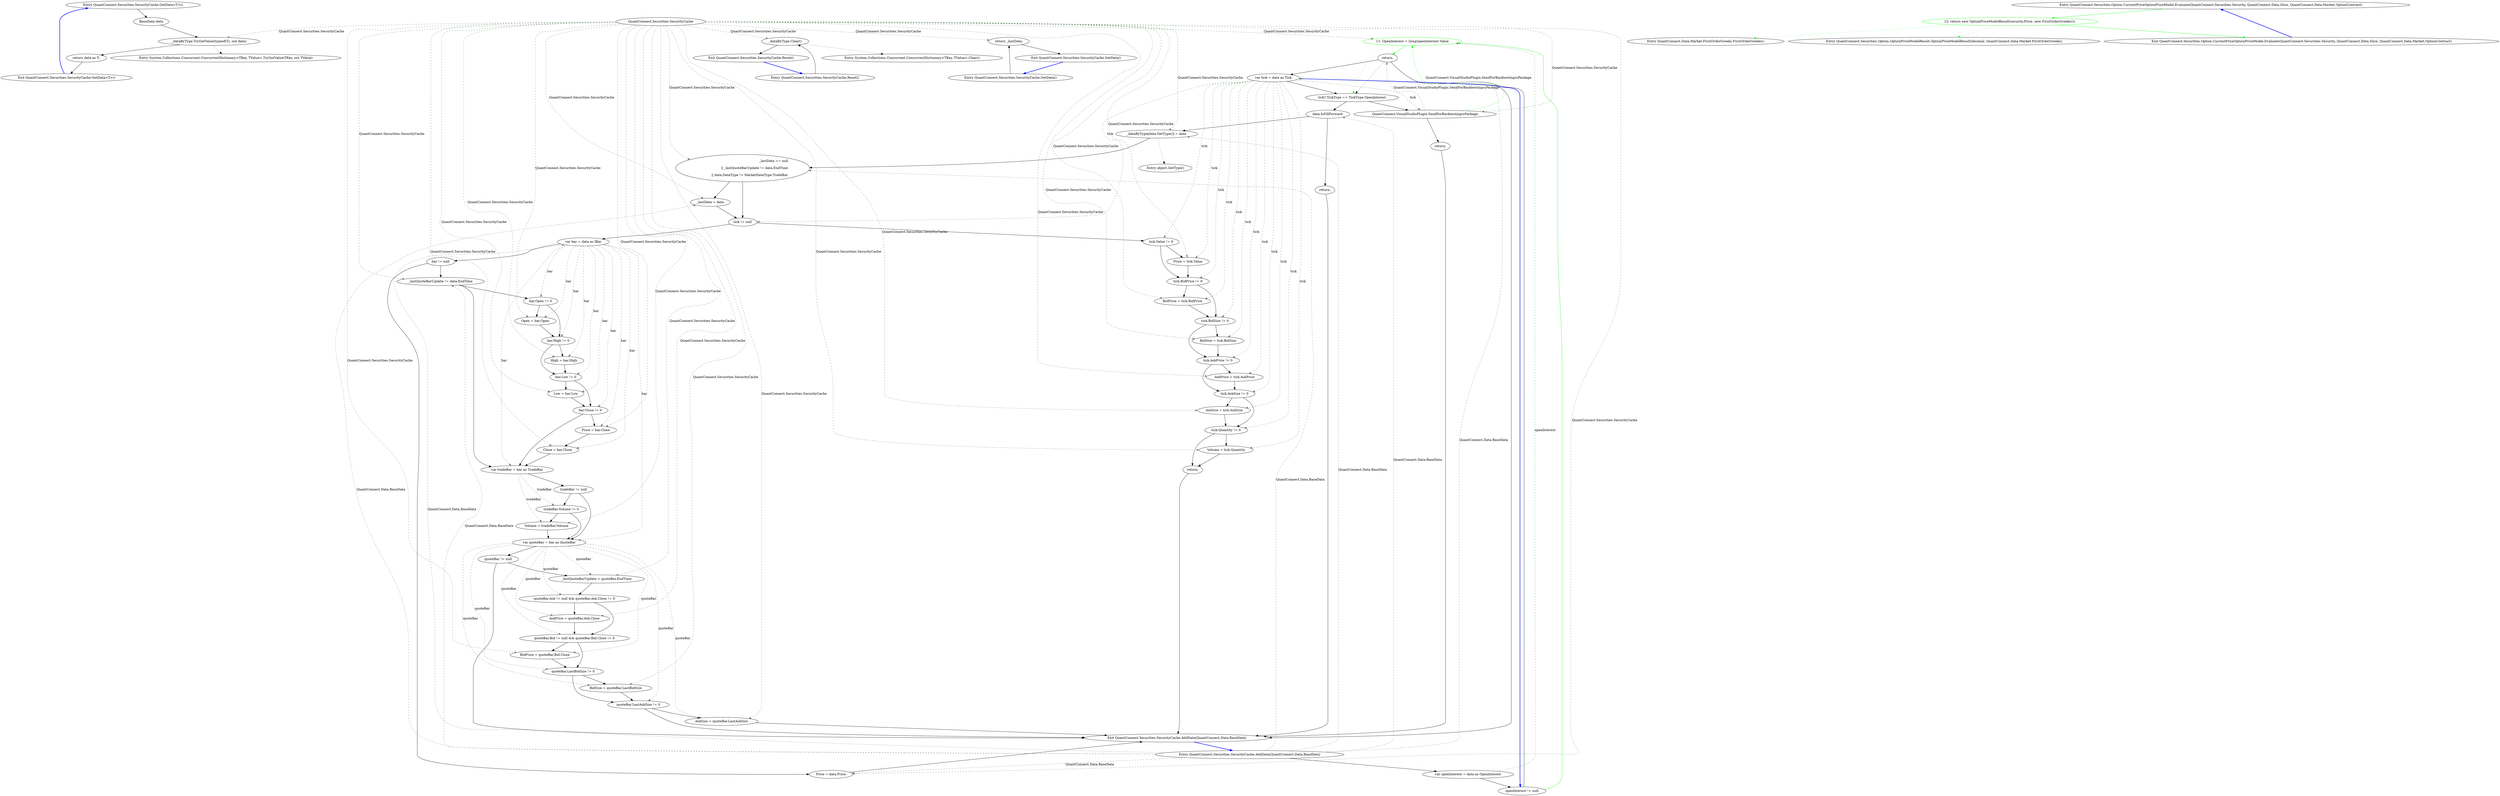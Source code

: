 digraph  {
m2_61 [cluster="QuantConnect.Securities.SecurityCache.GetData<T>()", file="SendForBacktestingcsPackage.cs", label="Entry QuantConnect.Securities.SecurityCache.GetData<T>()", span="196-196"];
m2_62 [cluster="QuantConnect.Securities.SecurityCache.GetData<T>()", file="SendForBacktestingcsPackage.cs", label="BaseData data", span="199-199"];
m2_63 [cluster="QuantConnect.Securities.SecurityCache.GetData<T>()", file="SendForBacktestingcsPackage.cs", label="_dataByType.TryGetValue(typeof(T), out data)", span="200-200"];
m2_64 [cluster="QuantConnect.Securities.SecurityCache.GetData<T>()", file="SendForBacktestingcsPackage.cs", label="return data as T;", span="201-201"];
m2_65 [cluster="QuantConnect.Securities.SecurityCache.GetData<T>()", file="SendForBacktestingcsPackage.cs", label="Exit QuantConnect.Securities.SecurityCache.GetData<T>()", span="196-196"];
m2_2 [cluster="QuantConnect.Securities.SecurityCache.AddData(QuantConnect.Data.BaseData)", file="SendForBacktestingcsPackage.cs", label="openInterest != null", span="101-101"];
m2_3 [cluster="QuantConnect.Securities.SecurityCache.AddData(QuantConnect.Data.BaseData)", color=green, community=0, file="SendForBacktestingcsPackage.cs", label="11: OpenInterest = (long)openInterest.Value", span="103-103"];
m2_4 [cluster="QuantConnect.Securities.SecurityCache.AddData(QuantConnect.Data.BaseData)", file="SendForBacktestingcsPackage.cs", label="return;", span="104-104"];
m2_5 [cluster="QuantConnect.Securities.SecurityCache.AddData(QuantConnect.Data.BaseData)", file="SendForBacktestingcsPackage.cs", label="var tick = data as Tick", span="107-107"];
m2_6 [cluster="QuantConnect.Securities.SecurityCache.AddData(QuantConnect.Data.BaseData)", file="SendForBacktestingcsPackage.cs", label="tick?.TickType == TickType.OpenInterest", span="108-108"];
m2_57 [cluster="object.GetType()", file="SendForBacktestingcsPackage.cs", label="Entry object.GetType()", span="0-0"];
m2_67 [cluster="QuantConnect.Securities.SecurityCache.Reset()", file="SendForBacktestingcsPackage.cs", label="Entry QuantConnect.Securities.SecurityCache.Reset()", span="207-207"];
m2_68 [cluster="QuantConnect.Securities.SecurityCache.Reset()", file="SendForBacktestingcsPackage.cs", label="_dataByType.Clear()", span="209-209"];
m2_69 [cluster="QuantConnect.Securities.SecurityCache.Reset()", file="SendForBacktestingcsPackage.cs", label="Exit QuantConnect.Securities.SecurityCache.Reset()", span="207-207"];
m2_70 [cluster="System.Collections.Concurrent.ConcurrentDictionary<TKey, TValue>.Clear()", file="SendForBacktestingcsPackage.cs", label="Entry System.Collections.Concurrent.ConcurrentDictionary<TKey, TValue>.Clear()", span="0-0"];
m2_58 [cluster="QuantConnect.Securities.SecurityCache.GetData()", file="SendForBacktestingcsPackage.cs", label="Entry QuantConnect.Securities.SecurityCache.GetData()", span="186-186"];
m2_59 [cluster="QuantConnect.Securities.SecurityCache.GetData()", file="SendForBacktestingcsPackage.cs", label="return _lastData;", span="188-188"];
m2_60 [cluster="QuantConnect.Securities.SecurityCache.GetData()", file="SendForBacktestingcsPackage.cs", label="Exit QuantConnect.Securities.SecurityCache.GetData()", span="186-186"];
m2_0 [cluster="QuantConnect.Securities.SecurityCache.AddData(QuantConnect.Data.BaseData)", file="SendForBacktestingcsPackage.cs", label="Entry QuantConnect.Securities.SecurityCache.AddData(QuantConnect.Data.BaseData)", span="98-98"];
m2_1 [cluster="QuantConnect.Securities.SecurityCache.AddData(QuantConnect.Data.BaseData)", file="SendForBacktestingcsPackage.cs", label="var openInterest = data as OpenInterest", span="100-100"];
m2_9 [cluster="QuantConnect.Securities.SecurityCache.AddData(QuantConnect.Data.BaseData)", file="SendForBacktestingcsPackage.cs", label="data.IsFillForward", span="115-115"];
m2_11 [cluster="QuantConnect.Securities.SecurityCache.AddData(QuantConnect.Data.BaseData)", file="SendForBacktestingcsPackage.cs", label="_dataByType[data.GetType()] = data", span="118-118"];
m2_12 [cluster="QuantConnect.Securities.SecurityCache.AddData(QuantConnect.Data.BaseData)", file="SendForBacktestingcsPackage.cs", label="_lastData == null\r\n              || _lastQuoteBarUpdate != data.EndTime\r\n              || data.DataType != MarketDataType.TradeBar", span="123-125"];
m2_13 [cluster="QuantConnect.Securities.SecurityCache.AddData(QuantConnect.Data.BaseData)", file="SendForBacktestingcsPackage.cs", label="_lastData = data", span="127-127"];
m2_28 [cluster="QuantConnect.Securities.SecurityCache.AddData(QuantConnect.Data.BaseData)", file="SendForBacktestingcsPackage.cs", label="var bar = data as IBar", span="145-145"];
m2_30 [cluster="QuantConnect.Securities.SecurityCache.AddData(QuantConnect.Data.BaseData)", file="SendForBacktestingcsPackage.cs", label="_lastQuoteBarUpdate != data.EndTime", span="148-148"];
m2_55 [cluster="QuantConnect.Securities.SecurityCache.AddData(QuantConnect.Data.BaseData)", file="SendForBacktestingcsPackage.cs", label="Price = data.Price", span="178-178"];
m2_7 [cluster="QuantConnect.Securities.SecurityCache.AddData(QuantConnect.Data.BaseData)", file="SendForBacktestingcsPackage.cs", label="QuantConnect.VisualStudioPlugin.SendForBacktestingcsPackage", span=""];
m2_14 [cluster="QuantConnect.Securities.SecurityCache.AddData(QuantConnect.Data.BaseData)", file="SendForBacktestingcsPackage.cs", label="tick != null", span="130-130"];
m2_15 [cluster="QuantConnect.Securities.SecurityCache.AddData(QuantConnect.Data.BaseData)", file="SendForBacktestingcsPackage.cs", label="tick.Value != 0", span="132-132"];
m2_16 [cluster="QuantConnect.Securities.SecurityCache.AddData(QuantConnect.Data.BaseData)", file="SendForBacktestingcsPackage.cs", label="Price = tick.Value", span="132-132"];
m2_17 [cluster="QuantConnect.Securities.SecurityCache.AddData(QuantConnect.Data.BaseData)", file="SendForBacktestingcsPackage.cs", label="tick.BidPrice != 0", span="134-134"];
m2_18 [cluster="QuantConnect.Securities.SecurityCache.AddData(QuantConnect.Data.BaseData)", file="SendForBacktestingcsPackage.cs", label="BidPrice = tick.BidPrice", span="134-134"];
m2_19 [cluster="QuantConnect.Securities.SecurityCache.AddData(QuantConnect.Data.BaseData)", file="SendForBacktestingcsPackage.cs", label="tick.BidSize != 0", span="135-135"];
m2_20 [cluster="QuantConnect.Securities.SecurityCache.AddData(QuantConnect.Data.BaseData)", file="SendForBacktestingcsPackage.cs", label="BidSize = tick.BidSize", span="135-135"];
m2_21 [cluster="QuantConnect.Securities.SecurityCache.AddData(QuantConnect.Data.BaseData)", file="SendForBacktestingcsPackage.cs", label="tick.AskPrice != 0", span="137-137"];
m2_22 [cluster="QuantConnect.Securities.SecurityCache.AddData(QuantConnect.Data.BaseData)", file="SendForBacktestingcsPackage.cs", label="AskPrice = tick.AskPrice", span="137-137"];
m2_23 [cluster="QuantConnect.Securities.SecurityCache.AddData(QuantConnect.Data.BaseData)", file="SendForBacktestingcsPackage.cs", label="tick.AskSize != 0", span="138-138"];
m2_24 [cluster="QuantConnect.Securities.SecurityCache.AddData(QuantConnect.Data.BaseData)", file="SendForBacktestingcsPackage.cs", label="AskSize = tick.AskSize", span="138-138"];
m2_25 [cluster="QuantConnect.Securities.SecurityCache.AddData(QuantConnect.Data.BaseData)", file="SendForBacktestingcsPackage.cs", label="tick.Quantity != 0", span="140-140"];
m2_26 [cluster="QuantConnect.Securities.SecurityCache.AddData(QuantConnect.Data.BaseData)", file="SendForBacktestingcsPackage.cs", label="Volume = tick.Quantity", span="140-140"];
m2_8 [cluster="QuantConnect.Securities.SecurityCache.AddData(QuantConnect.Data.BaseData)", file="SendForBacktestingcsPackage.cs", label="return;", span="111-111"];
m2_10 [cluster="QuantConnect.Securities.SecurityCache.AddData(QuantConnect.Data.BaseData)", file="SendForBacktestingcsPackage.cs", label="return;", span="115-115"];
m2_27 [cluster="QuantConnect.Securities.SecurityCache.AddData(QuantConnect.Data.BaseData)", file="SendForBacktestingcsPackage.cs", label="return;", span="142-142"];
m2_29 [cluster="QuantConnect.Securities.SecurityCache.AddData(QuantConnect.Data.BaseData)", file="SendForBacktestingcsPackage.cs", label="bar != null", span="146-146"];
m2_31 [cluster="QuantConnect.Securities.SecurityCache.AddData(QuantConnect.Data.BaseData)", file="SendForBacktestingcsPackage.cs", label="bar.Open != 0", span="150-150"];
m2_32 [cluster="QuantConnect.Securities.SecurityCache.AddData(QuantConnect.Data.BaseData)", file="SendForBacktestingcsPackage.cs", label="Open = bar.Open", span="150-150"];
m2_33 [cluster="QuantConnect.Securities.SecurityCache.AddData(QuantConnect.Data.BaseData)", file="SendForBacktestingcsPackage.cs", label="bar.High != 0", span="151-151"];
m2_34 [cluster="QuantConnect.Securities.SecurityCache.AddData(QuantConnect.Data.BaseData)", file="SendForBacktestingcsPackage.cs", label="High = bar.High", span="151-151"];
m2_35 [cluster="QuantConnect.Securities.SecurityCache.AddData(QuantConnect.Data.BaseData)", file="SendForBacktestingcsPackage.cs", label="bar.Low != 0", span="152-152"];
m2_36 [cluster="QuantConnect.Securities.SecurityCache.AddData(QuantConnect.Data.BaseData)", file="SendForBacktestingcsPackage.cs", label="Low = bar.Low", span="152-152"];
m2_37 [cluster="QuantConnect.Securities.SecurityCache.AddData(QuantConnect.Data.BaseData)", file="SendForBacktestingcsPackage.cs", label="bar.Close != 0", span="153-153"];
m2_38 [cluster="QuantConnect.Securities.SecurityCache.AddData(QuantConnect.Data.BaseData)", file="SendForBacktestingcsPackage.cs", label="Price = bar.Close", span="155-155"];
m2_39 [cluster="QuantConnect.Securities.SecurityCache.AddData(QuantConnect.Data.BaseData)", file="SendForBacktestingcsPackage.cs", label="Close = bar.Close", span="156-156"];
m2_40 [cluster="QuantConnect.Securities.SecurityCache.AddData(QuantConnect.Data.BaseData)", file="SendForBacktestingcsPackage.cs", label="var tradeBar = bar as TradeBar", span="160-160"];
m2_44 [cluster="QuantConnect.Securities.SecurityCache.AddData(QuantConnect.Data.BaseData)", file="SendForBacktestingcsPackage.cs", label="var quoteBar = bar as QuoteBar", span="166-166"];
m2_41 [cluster="QuantConnect.Securities.SecurityCache.AddData(QuantConnect.Data.BaseData)", file="SendForBacktestingcsPackage.cs", label="tradeBar != null", span="161-161"];
m2_42 [cluster="QuantConnect.Securities.SecurityCache.AddData(QuantConnect.Data.BaseData)", file="SendForBacktestingcsPackage.cs", label="tradeBar.Volume != 0", span="163-163"];
m2_43 [cluster="QuantConnect.Securities.SecurityCache.AddData(QuantConnect.Data.BaseData)", file="SendForBacktestingcsPackage.cs", label="Volume = tradeBar.Volume", span="163-163"];
m2_45 [cluster="QuantConnect.Securities.SecurityCache.AddData(QuantConnect.Data.BaseData)", file="SendForBacktestingcsPackage.cs", label="quoteBar != null", span="167-167"];
m2_46 [cluster="QuantConnect.Securities.SecurityCache.AddData(QuantConnect.Data.BaseData)", file="SendForBacktestingcsPackage.cs", label="_lastQuoteBarUpdate = quoteBar.EndTime", span="169-169"];
m2_47 [cluster="QuantConnect.Securities.SecurityCache.AddData(QuantConnect.Data.BaseData)", file="SendForBacktestingcsPackage.cs", label="quoteBar.Ask != null && quoteBar.Ask.Close != 0", span="170-170"];
m2_48 [cluster="QuantConnect.Securities.SecurityCache.AddData(QuantConnect.Data.BaseData)", file="SendForBacktestingcsPackage.cs", label="AskPrice = quoteBar.Ask.Close", span="170-170"];
m2_49 [cluster="QuantConnect.Securities.SecurityCache.AddData(QuantConnect.Data.BaseData)", file="SendForBacktestingcsPackage.cs", label="quoteBar.Bid != null && quoteBar.Bid.Close != 0", span="171-171"];
m2_50 [cluster="QuantConnect.Securities.SecurityCache.AddData(QuantConnect.Data.BaseData)", file="SendForBacktestingcsPackage.cs", label="BidPrice = quoteBar.Bid.Close", span="171-171"];
m2_51 [cluster="QuantConnect.Securities.SecurityCache.AddData(QuantConnect.Data.BaseData)", file="SendForBacktestingcsPackage.cs", label="quoteBar.LastBidSize != 0", span="172-172"];
m2_52 [cluster="QuantConnect.Securities.SecurityCache.AddData(QuantConnect.Data.BaseData)", file="SendForBacktestingcsPackage.cs", label="BidSize = quoteBar.LastBidSize", span="172-172"];
m2_53 [cluster="QuantConnect.Securities.SecurityCache.AddData(QuantConnect.Data.BaseData)", file="SendForBacktestingcsPackage.cs", label="quoteBar.LastAskSize != 0", span="173-173"];
m2_54 [cluster="QuantConnect.Securities.SecurityCache.AddData(QuantConnect.Data.BaseData)", file="SendForBacktestingcsPackage.cs", label="AskSize = quoteBar.LastAskSize", span="173-173"];
m2_56 [cluster="QuantConnect.Securities.SecurityCache.AddData(QuantConnect.Data.BaseData)", file="SendForBacktestingcsPackage.cs", label="Exit QuantConnect.Securities.SecurityCache.AddData(QuantConnect.Data.BaseData)", span="98-98"];
m2_66 [cluster="System.Collections.Concurrent.ConcurrentDictionary<TKey, TValue>.TryGetValue(TKey, out TValue)", file="SendForBacktestingcsPackage.cs", label="Entry System.Collections.Concurrent.ConcurrentDictionary<TKey, TValue>.TryGetValue(TKey, out TValue)", span="0-0"];
m2_71 [file="SendForBacktestingcsPackage.cs", label="QuantConnect.Securities.SecurityCache", span=""];
m3_0 [cluster="QuantConnect.Securities.Option.CurrentPriceOptionPriceModel.Evaluate(QuantConnect.Securities.Security, QuantConnect.Data.Slice, QuantConnect.Data.Market.OptionContract)", file="SolutionExplorerMenuCommand.cs", label="Entry QuantConnect.Securities.Option.CurrentPriceOptionPriceModel.Evaluate(QuantConnect.Securities.Security, QuantConnect.Data.Slice, QuantConnect.Data.Market.OptionContract)", span="37-37"];
m3_1 [cluster="QuantConnect.Securities.Option.CurrentPriceOptionPriceModel.Evaluate(QuantConnect.Securities.Security, QuantConnect.Data.Slice, QuantConnect.Data.Market.OptionContract)", color=green, community=0, file="SolutionExplorerMenuCommand.cs", label="12: return new OptionPriceModelResult(security.Price, new FirstOrderGreeks());", span="39-39"];
m3_2 [cluster="QuantConnect.Securities.Option.CurrentPriceOptionPriceModel.Evaluate(QuantConnect.Securities.Security, QuantConnect.Data.Slice, QuantConnect.Data.Market.OptionContract)", file="SolutionExplorerMenuCommand.cs", label="Exit QuantConnect.Securities.Option.CurrentPriceOptionPriceModel.Evaluate(QuantConnect.Securities.Security, QuantConnect.Data.Slice, QuantConnect.Data.Market.OptionContract)", span="37-37"];
m3_4 [cluster="QuantConnect.Data.Market.FirstOrderGreeks.FirstOrderGreeks()", file="SolutionExplorerMenuCommand.cs", label="Entry QuantConnect.Data.Market.FirstOrderGreeks.FirstOrderGreeks()", span="89-89"];
m3_3 [cluster="QuantConnect.Securities.Option.OptionPriceModelResult.OptionPriceModelResult(decimal, QuantConnect.Data.Market.FirstOrderGreeks)", file="SolutionExplorerMenuCommand.cs", label="Entry QuantConnect.Securities.Option.OptionPriceModelResult.OptionPriceModelResult(decimal, QuantConnect.Data.Market.FirstOrderGreeks)", span="45-45"];
m2_61 -> m2_62  [key=0, style=solid];
m2_62 -> m2_63  [key=0, style=solid];
m2_63 -> m2_64  [key=0, style=solid];
m2_63 -> m2_66  [key=2, style=dotted];
m2_64 -> m2_65  [key=0, style=solid];
m2_65 -> m2_61  [color=blue, key=0, style=bold];
m2_2 -> m2_3  [color=green, key=0, style=solid];
m2_2 -> m2_5  [key=0, style=solid];
m2_3 -> m2_4  [color=green, key=0, style=solid];
m2_3 -> m2_6  [color=green, key=2, style=dotted];
m2_4 -> m2_5  [key=0, style=solid];
m2_4 -> m2_6  [key=2, style=dotted];
m2_4 -> m2_56  [key=0, style=solid];
m2_5 -> m2_2  [color=blue, key=0, style=bold];
m2_5 -> m2_6  [key=0, style=solid];
m2_5 -> m2_7  [color=darkseagreen4, key=1, label=tick, style=dashed];
m2_5 -> m2_14  [color=darkseagreen4, key=1, label=tick, style=dashed];
m2_5 -> m2_15  [color=darkseagreen4, key=1, label=tick, style=dashed];
m2_5 -> m2_16  [color=darkseagreen4, key=1, label=tick, style=dashed];
m2_5 -> m2_17  [color=darkseagreen4, key=1, label=tick, style=dashed];
m2_5 -> m2_18  [color=darkseagreen4, key=1, label=tick, style=dashed];
m2_5 -> m2_19  [color=darkseagreen4, key=1, label=tick, style=dashed];
m2_5 -> m2_20  [color=darkseagreen4, key=1, label=tick, style=dashed];
m2_5 -> m2_21  [color=darkseagreen4, key=1, label=tick, style=dashed];
m2_5 -> m2_22  [color=darkseagreen4, key=1, label=tick, style=dashed];
m2_5 -> m2_23  [color=darkseagreen4, key=1, label=tick, style=dashed];
m2_5 -> m2_24  [color=darkseagreen4, key=1, label=tick, style=dashed];
m2_5 -> m2_25  [color=darkseagreen4, key=1, label=tick, style=dashed];
m2_5 -> m2_26  [color=darkseagreen4, key=1, label=tick, style=dashed];
m2_6 -> m2_7  [key=0, style=solid];
m2_6 -> m2_9  [key=0, style=solid];
m2_67 -> m2_68  [key=0, style=solid];
m2_68 -> m2_69  [key=0, style=solid];
m2_68 -> m2_70  [key=2, style=dotted];
m2_69 -> m2_67  [color=blue, key=0, style=bold];
m2_58 -> m2_59  [key=0, style=solid];
m2_59 -> m2_60  [key=0, style=solid];
m2_60 -> m2_58  [color=blue, key=0, style=bold];
m2_0 -> m2_1  [key=0, style=solid];
m2_0 -> m2_5  [color=darkseagreen4, key=1, label="QuantConnect.Data.BaseData", style=dashed];
m2_0 -> m2_9  [color=darkseagreen4, key=1, label="QuantConnect.Data.BaseData", style=dashed];
m2_0 -> m2_11  [color=darkseagreen4, key=1, label="QuantConnect.Data.BaseData", style=dashed];
m2_0 -> m2_12  [color=darkseagreen4, key=1, label="QuantConnect.Data.BaseData", style=dashed];
m2_0 -> m2_13  [color=darkseagreen4, key=1, label="QuantConnect.Data.BaseData", style=dashed];
m2_0 -> m2_28  [color=darkseagreen4, key=1, label="QuantConnect.Data.BaseData", style=dashed];
m2_0 -> m2_30  [color=darkseagreen4, key=1, label="QuantConnect.Data.BaseData", style=dashed];
m2_0 -> m2_55  [color=darkseagreen4, key=1, label="QuantConnect.Data.BaseData", style=dashed];
m2_1 -> m2_2  [key=0, style=solid];
m2_1 -> m2_3  [color=darkseagreen4, key=1, label=openInterest, style=dashed];
m2_9 -> m2_10  [key=0, style=solid];
m2_9 -> m2_11  [key=0, style=solid];
m2_11 -> m2_12  [key=0, style=solid];
m2_11 -> m2_57  [key=2, style=dotted];
m2_12 -> m2_13  [key=0, style=solid];
m2_12 -> m2_14  [key=0, style=solid];
m2_13 -> m2_14  [key=0, style=solid];
m2_28 -> m2_29  [key=0, style=solid];
m2_28 -> m2_31  [color=darkseagreen4, key=1, label=bar, style=dashed];
m2_28 -> m2_32  [color=darkseagreen4, key=1, label=bar, style=dashed];
m2_28 -> m2_33  [color=darkseagreen4, key=1, label=bar, style=dashed];
m2_28 -> m2_34  [color=darkseagreen4, key=1, label=bar, style=dashed];
m2_28 -> m2_35  [color=darkseagreen4, key=1, label=bar, style=dashed];
m2_28 -> m2_36  [color=darkseagreen4, key=1, label=bar, style=dashed];
m2_28 -> m2_37  [color=darkseagreen4, key=1, label=bar, style=dashed];
m2_28 -> m2_38  [color=darkseagreen4, key=1, label=bar, style=dashed];
m2_28 -> m2_39  [color=darkseagreen4, key=1, label=bar, style=dashed];
m2_28 -> m2_40  [color=darkseagreen4, key=1, label=bar, style=dashed];
m2_28 -> m2_44  [color=darkseagreen4, key=1, label=bar, style=dashed];
m2_30 -> m2_31  [key=0, style=solid];
m2_30 -> m2_40  [key=0, style=solid];
m2_55 -> m2_56  [key=0, style=solid];
m2_7 -> m2_8  [key=0, style=solid];
m2_7 -> m2_3  [color=green, key=1, label="QuantConnect.VisualStudioPlugin.SendForBacktestingcsPackage", style=dashed];
m2_7 -> m2_4  [color=darkseagreen4, key=1, label="QuantConnect.VisualStudioPlugin.SendForBacktestingcsPackage", style=dashed];
m2_14 -> m2_15  [key=0, style=solid];
m2_14 -> m2_28  [key=0, style=solid];
m2_15 -> m2_16  [key=0, style=solid];
m2_15 -> m2_17  [key=0, style=solid];
m2_16 -> m2_17  [key=0, style=solid];
m2_17 -> m2_18  [key=0, style=solid];
m2_17 -> m2_19  [key=0, style=solid];
m2_18 -> m2_19  [key=0, style=solid];
m2_19 -> m2_20  [key=0, style=solid];
m2_19 -> m2_21  [key=0, style=solid];
m2_20 -> m2_21  [key=0, style=solid];
m2_21 -> m2_22  [key=0, style=solid];
m2_21 -> m2_23  [key=0, style=solid];
m2_22 -> m2_23  [key=0, style=solid];
m2_23 -> m2_24  [key=0, style=solid];
m2_23 -> m2_25  [key=0, style=solid];
m2_24 -> m2_25  [key=0, style=solid];
m2_25 -> m2_26  [key=0, style=solid];
m2_25 -> m2_27  [key=0, style=solid];
m2_26 -> m2_27  [key=0, style=solid];
m2_8 -> m2_56  [key=0, style=solid];
m2_10 -> m2_56  [key=0, style=solid];
m2_27 -> m2_56  [key=0, style=solid];
m2_29 -> m2_30  [key=0, style=solid];
m2_29 -> m2_55  [key=0, style=solid];
m2_31 -> m2_32  [key=0, style=solid];
m2_31 -> m2_33  [key=0, style=solid];
m2_32 -> m2_33  [key=0, style=solid];
m2_33 -> m2_34  [key=0, style=solid];
m2_33 -> m2_35  [key=0, style=solid];
m2_34 -> m2_35  [key=0, style=solid];
m2_35 -> m2_36  [key=0, style=solid];
m2_35 -> m2_37  [key=0, style=solid];
m2_36 -> m2_37  [key=0, style=solid];
m2_37 -> m2_38  [key=0, style=solid];
m2_37 -> m2_40  [key=0, style=solid];
m2_38 -> m2_39  [key=0, style=solid];
m2_39 -> m2_40  [key=0, style=solid];
m2_40 -> m2_41  [key=0, style=solid];
m2_40 -> m2_42  [color=darkseagreen4, key=1, label=tradeBar, style=dashed];
m2_40 -> m2_43  [color=darkseagreen4, key=1, label=tradeBar, style=dashed];
m2_44 -> m2_45  [key=0, style=solid];
m2_44 -> m2_46  [color=darkseagreen4, key=1, label=quoteBar, style=dashed];
m2_44 -> m2_47  [color=darkseagreen4, key=1, label=quoteBar, style=dashed];
m2_44 -> m2_48  [color=darkseagreen4, key=1, label=quoteBar, style=dashed];
m2_44 -> m2_49  [color=darkseagreen4, key=1, label=quoteBar, style=dashed];
m2_44 -> m2_50  [color=darkseagreen4, key=1, label=quoteBar, style=dashed];
m2_44 -> m2_51  [color=darkseagreen4, key=1, label=quoteBar, style=dashed];
m2_44 -> m2_52  [color=darkseagreen4, key=1, label=quoteBar, style=dashed];
m2_44 -> m2_53  [color=darkseagreen4, key=1, label=quoteBar, style=dashed];
m2_44 -> m2_54  [color=darkseagreen4, key=1, label=quoteBar, style=dashed];
m2_41 -> m2_42  [key=0, style=solid];
m2_41 -> m2_44  [key=0, style=solid];
m2_42 -> m2_43  [key=0, style=solid];
m2_42 -> m2_44  [key=0, style=solid];
m2_43 -> m2_44  [key=0, style=solid];
m2_45 -> m2_46  [key=0, style=solid];
m2_45 -> m2_56  [key=0, style=solid];
m2_46 -> m2_47  [key=0, style=solid];
m2_47 -> m2_48  [key=0, style=solid];
m2_47 -> m2_49  [key=0, style=solid];
m2_48 -> m2_49  [key=0, style=solid];
m2_49 -> m2_50  [key=0, style=solid];
m2_49 -> m2_51  [key=0, style=solid];
m2_50 -> m2_51  [key=0, style=solid];
m2_51 -> m2_52  [key=0, style=solid];
m2_51 -> m2_53  [key=0, style=solid];
m2_52 -> m2_53  [key=0, style=solid];
m2_53 -> m2_54  [key=0, style=solid];
m2_53 -> m2_56  [key=0, style=solid];
m2_54 -> m2_56  [key=0, style=solid];
m2_56 -> m2_0  [color=blue, key=0, style=bold];
m2_71 -> m2_3  [color=darkseagreen4, key=1, label="QuantConnect.Securities.SecurityCache", style=dashed];
m2_71 -> m2_7  [color=darkseagreen4, key=1, label="QuantConnect.Securities.SecurityCache", style=dashed];
m2_71 -> m2_11  [color=darkseagreen4, key=1, label="QuantConnect.Securities.SecurityCache", style=dashed];
m2_71 -> m2_12  [color=darkseagreen4, key=1, label="QuantConnect.Securities.SecurityCache", style=dashed];
m2_71 -> m2_13  [color=darkseagreen4, key=1, label="QuantConnect.Securities.SecurityCache", style=dashed];
m2_71 -> m2_16  [color=darkseagreen4, key=1, label="QuantConnect.Securities.SecurityCache", style=dashed];
m2_71 -> m2_18  [color=darkseagreen4, key=1, label="QuantConnect.Securities.SecurityCache", style=dashed];
m2_71 -> m2_20  [color=darkseagreen4, key=1, label="QuantConnect.Securities.SecurityCache", style=dashed];
m2_71 -> m2_22  [color=darkseagreen4, key=1, label="QuantConnect.Securities.SecurityCache", style=dashed];
m2_71 -> m2_24  [color=darkseagreen4, key=1, label="QuantConnect.Securities.SecurityCache", style=dashed];
m2_71 -> m2_26  [color=darkseagreen4, key=1, label="QuantConnect.Securities.SecurityCache", style=dashed];
m2_71 -> m2_30  [color=darkseagreen4, key=1, label="QuantConnect.Securities.SecurityCache", style=dashed];
m2_71 -> m2_32  [color=darkseagreen4, key=1, label="QuantConnect.Securities.SecurityCache", style=dashed];
m2_71 -> m2_34  [color=darkseagreen4, key=1, label="QuantConnect.Securities.SecurityCache", style=dashed];
m2_71 -> m2_36  [color=darkseagreen4, key=1, label="QuantConnect.Securities.SecurityCache", style=dashed];
m2_71 -> m2_38  [color=darkseagreen4, key=1, label="QuantConnect.Securities.SecurityCache", style=dashed];
m2_71 -> m2_39  [color=darkseagreen4, key=1, label="QuantConnect.Securities.SecurityCache", style=dashed];
m2_71 -> m2_43  [color=darkseagreen4, key=1, label="QuantConnect.Securities.SecurityCache", style=dashed];
m2_71 -> m2_46  [color=darkseagreen4, key=1, label="QuantConnect.Securities.SecurityCache", style=dashed];
m2_71 -> m2_48  [color=darkseagreen4, key=1, label="QuantConnect.Securities.SecurityCache", style=dashed];
m2_71 -> m2_50  [color=darkseagreen4, key=1, label="QuantConnect.Securities.SecurityCache", style=dashed];
m2_71 -> m2_52  [color=darkseagreen4, key=1, label="QuantConnect.Securities.SecurityCache", style=dashed];
m2_71 -> m2_54  [color=darkseagreen4, key=1, label="QuantConnect.Securities.SecurityCache", style=dashed];
m2_71 -> m2_55  [color=darkseagreen4, key=1, label="QuantConnect.Securities.SecurityCache", style=dashed];
m2_71 -> m2_59  [color=darkseagreen4, key=1, label="QuantConnect.Securities.SecurityCache", style=dashed];
m2_71 -> m2_63  [color=darkseagreen4, key=1, label="QuantConnect.Securities.SecurityCache", style=dashed];
m2_71 -> m2_68  [color=darkseagreen4, key=1, label="QuantConnect.Securities.SecurityCache", style=dashed];
m3_0 -> m3_1  [color=green, key=0, style=solid];
m3_1 -> m3_2  [color=green, key=0, style=solid];
m3_1 -> m3_3  [color=green, key=2, style=dotted];
m3_1 -> m3_4  [color=green, key=2, style=dotted];
m3_2 -> m3_0  [color=blue, key=0, style=bold];
}
